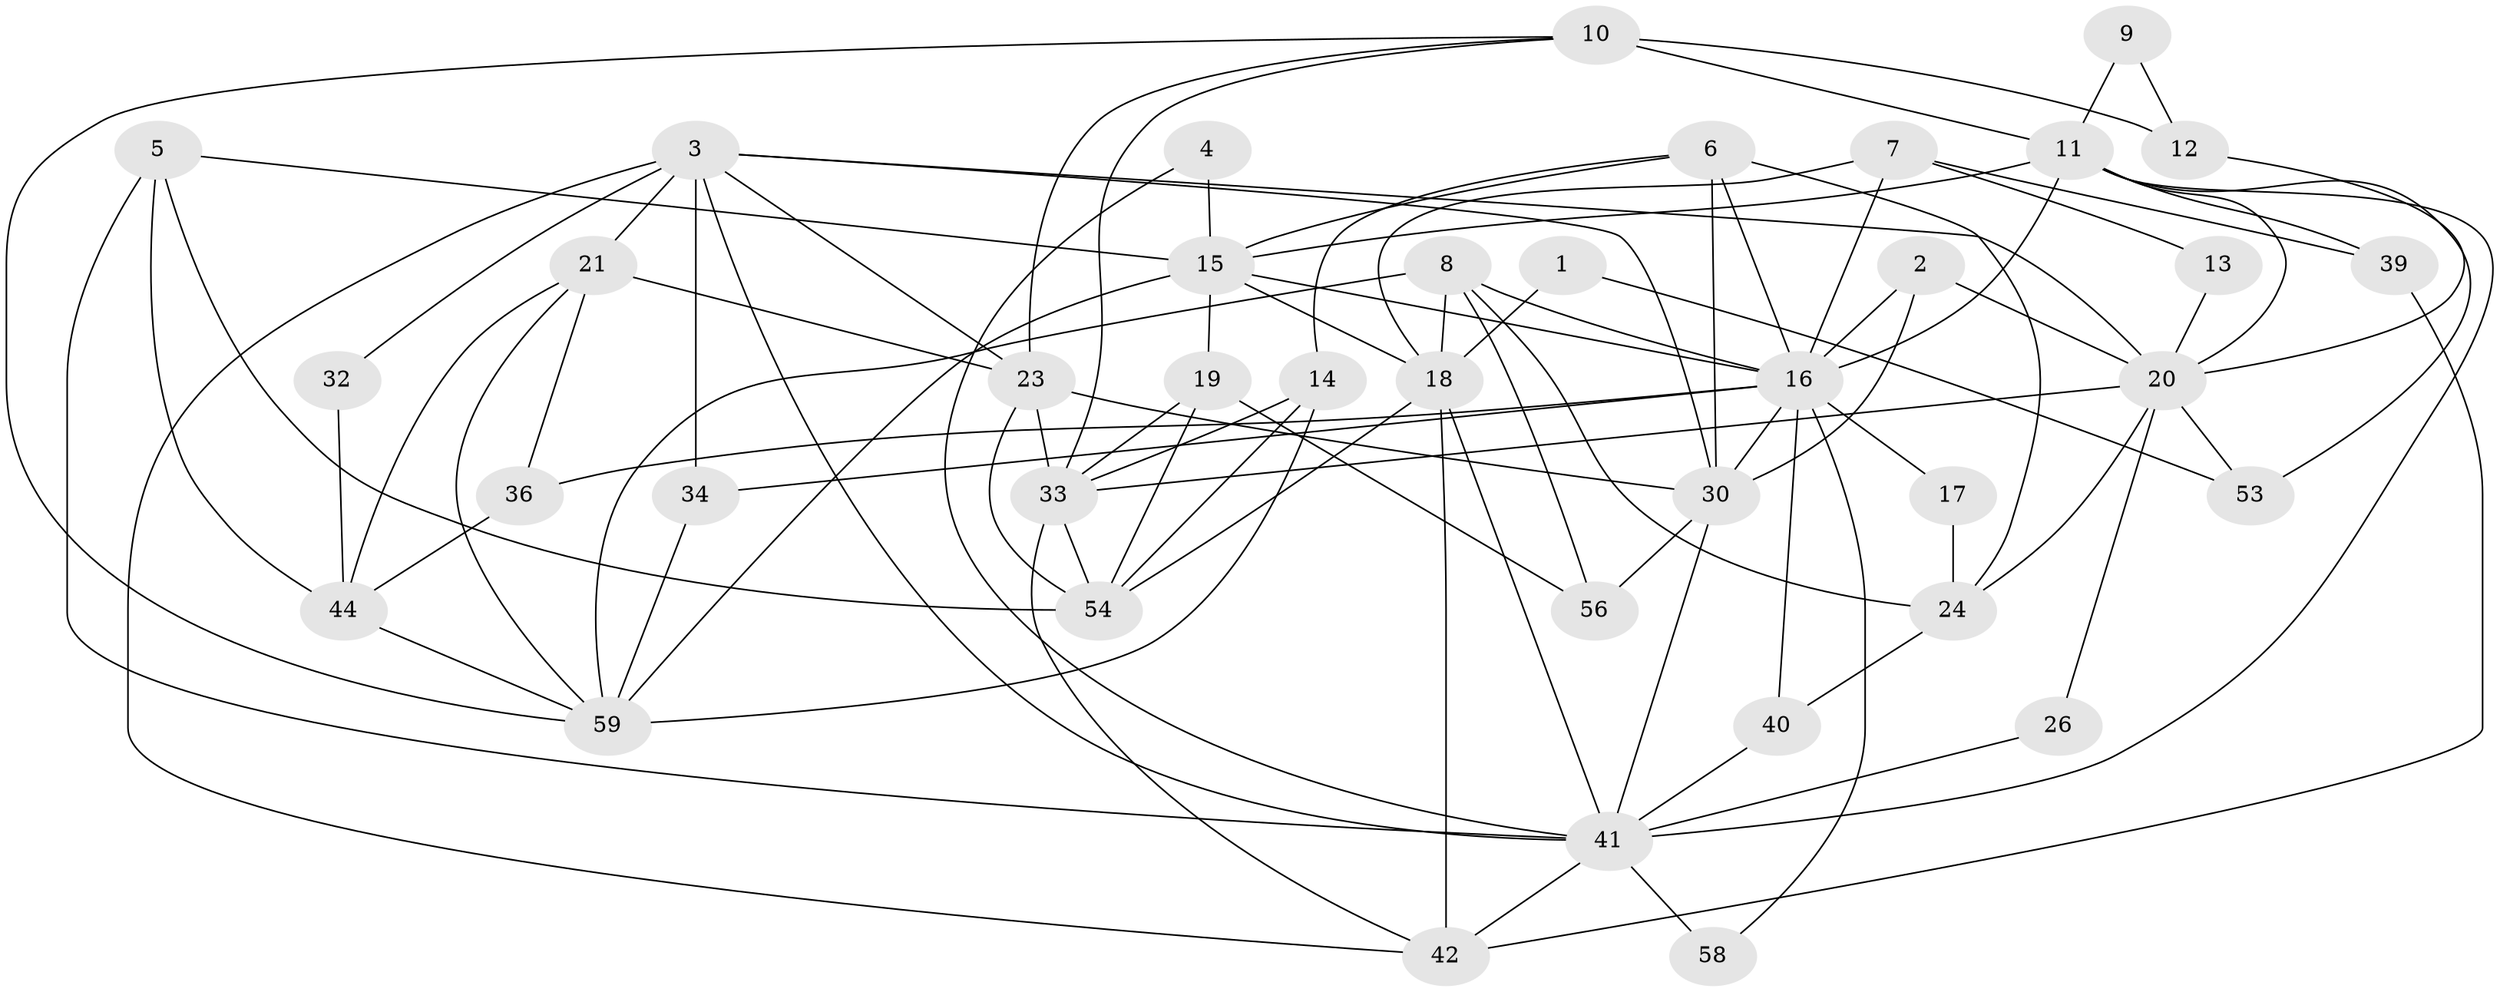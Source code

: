 // original degree distribution, {2: 0.18032786885245902, 3: 0.32786885245901637, 8: 0.03278688524590164, 4: 0.16393442622950818, 5: 0.13114754098360656, 7: 0.03278688524590164, 10: 0.01639344262295082, 6: 0.11475409836065574}
// Generated by graph-tools (version 1.1) at 2025/11/02/27/25 16:11:18]
// undirected, 39 vertices, 93 edges
graph export_dot {
graph [start="1"]
  node [color=gray90,style=filled];
  1;
  2;
  3 [super="+43"];
  4;
  5 [super="+50"];
  6 [super="+38"];
  7 [super="+45"];
  8 [super="+55"];
  9;
  10 [super="+35"];
  11 [super="+51"];
  12 [super="+47"];
  13;
  14;
  15 [super="+31"];
  16 [super="+25"];
  17;
  18 [super="+37"];
  19;
  20 [super="+27"];
  21 [super="+22"];
  23 [super="+28"];
  24 [super="+29"];
  26;
  30 [super="+60"];
  32;
  33 [super="+52"];
  34;
  36 [super="+57"];
  39;
  40;
  41 [super="+48"];
  42 [super="+46"];
  44 [super="+49"];
  53;
  54;
  56;
  58;
  59 [super="+61"];
  1 -- 53;
  1 -- 18;
  2 -- 16;
  2 -- 30;
  2 -- 20;
  3 -- 34;
  3 -- 30;
  3 -- 21 [weight=2];
  3 -- 20;
  3 -- 41;
  3 -- 23;
  3 -- 42;
  3 -- 32;
  4 -- 15;
  4 -- 41;
  5 -- 41;
  5 -- 44;
  5 -- 54;
  5 -- 15;
  6 -- 30;
  6 -- 14;
  6 -- 16;
  6 -- 24;
  6 -- 15;
  7 -- 18;
  7 -- 39;
  7 -- 13;
  7 -- 16;
  8 -- 24;
  8 -- 16;
  8 -- 56;
  8 -- 59;
  8 -- 18;
  9 -- 12;
  9 -- 11;
  10 -- 33;
  10 -- 23;
  10 -- 59;
  10 -- 11;
  10 -- 12 [weight=2];
  11 -- 53;
  11 -- 16 [weight=2];
  11 -- 20;
  11 -- 39;
  11 -- 15;
  11 -- 41;
  12 -- 20;
  13 -- 20;
  14 -- 59;
  14 -- 33;
  14 -- 54;
  15 -- 18 [weight=2];
  15 -- 16;
  15 -- 19;
  15 -- 59;
  16 -- 30 [weight=2];
  16 -- 58;
  16 -- 34;
  16 -- 36 [weight=2];
  16 -- 40;
  16 -- 17;
  17 -- 24;
  18 -- 41;
  18 -- 54;
  18 -- 42;
  19 -- 54;
  19 -- 56;
  19 -- 33;
  20 -- 26;
  20 -- 53;
  20 -- 33;
  20 -- 24;
  21 -- 36;
  21 -- 44;
  21 -- 59;
  21 -- 23;
  23 -- 54;
  23 -- 33;
  23 -- 30;
  24 -- 40;
  26 -- 41;
  30 -- 56;
  30 -- 41;
  32 -- 44;
  33 -- 54;
  33 -- 42;
  34 -- 59;
  36 -- 44 [weight=2];
  39 -- 42;
  40 -- 41;
  41 -- 42;
  41 -- 58;
  44 -- 59;
}
